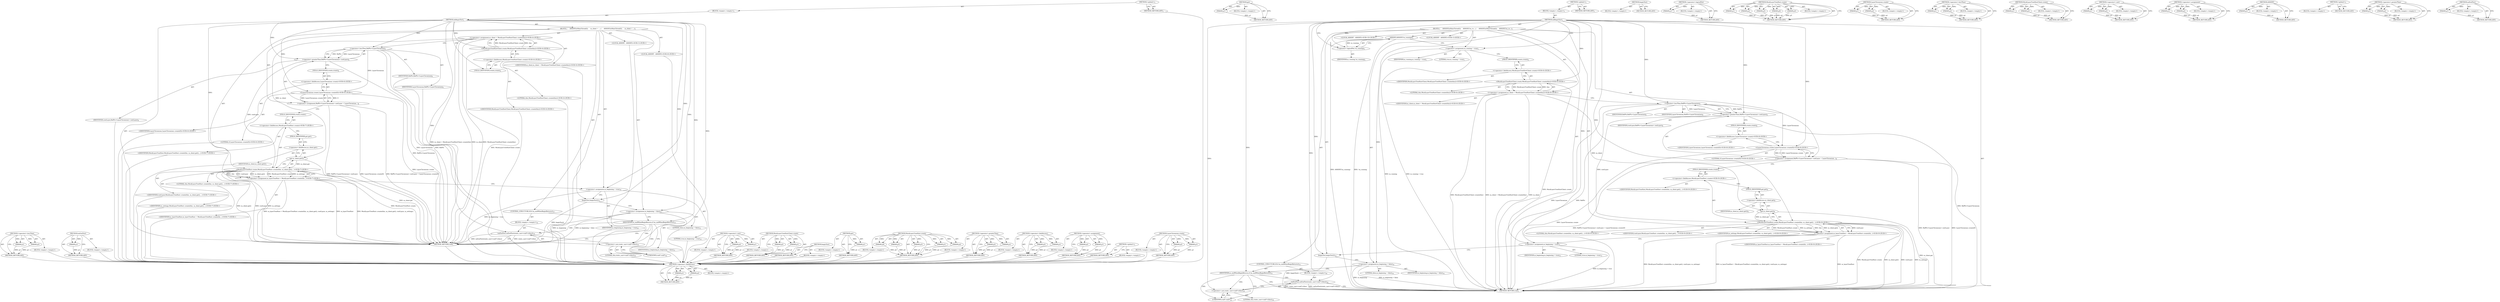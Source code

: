 digraph "LayerChromium.create" {
vulnerable_102 [label=<(METHOD,&lt;operator&gt;.fieldAccess)>];
vulnerable_103 [label=<(PARAM,p1)>];
vulnerable_104 [label=<(PARAM,p2)>];
vulnerable_105 [label=<(BLOCK,&lt;empty&gt;,&lt;empty&gt;)>];
vulnerable_106 [label=<(METHOD_RETURN,ANY)>];
vulnerable_130 [label=<(METHOD,get)>];
vulnerable_131 [label=<(PARAM,p1)>];
vulnerable_132 [label=<(BLOCK,&lt;empty&gt;,&lt;empty&gt;)>];
vulnerable_133 [label=<(METHOD_RETURN,ANY)>];
vulnerable_6 [label=<(METHOD,&lt;global&gt;)<SUB>1</SUB>>];
vulnerable_7 [label=<(BLOCK,&lt;empty&gt;,&lt;empty&gt;)<SUB>1</SUB>>];
vulnerable_8 [label=<(METHOD,doBeginTest)<SUB>1</SUB>>];
vulnerable_9 [label=<(BLOCK,{
     ASSERT(isMainThread());
    ASSERT(!m_ru...,{
     ASSERT(isMainThread());
    ASSERT(!m_ru...)<SUB>2</SUB>>];
vulnerable_10 [label="<(LOCAL,ASSERT : ASSERT)<SUB>3</SUB>>"];
vulnerable_11 [label=<(ASSERT,ASSERT(!m_running))<SUB>4</SUB>>];
vulnerable_12 [label=<(&lt;operator&gt;.logicalNot,!m_running)<SUB>4</SUB>>];
vulnerable_13 [label=<(IDENTIFIER,m_running,!m_running)<SUB>4</SUB>>];
vulnerable_14 [label=<(&lt;operator&gt;.assignment,m_running = true)<SUB>5</SUB>>];
vulnerable_15 [label=<(IDENTIFIER,m_running,m_running = true)<SUB>5</SUB>>];
vulnerable_16 [label=<(LITERAL,true,m_running = true)<SUB>5</SUB>>];
vulnerable_17 [label="<(&lt;operator&gt;.assignment,m_client = MockLayerTreeHostClient::create(this))<SUB>6</SUB>>"];
vulnerable_18 [label="<(IDENTIFIER,m_client,m_client = MockLayerTreeHostClient::create(this))<SUB>6</SUB>>"];
vulnerable_19 [label="<(MockLayerTreeHostClient.create,MockLayerTreeHostClient::create(this))<SUB>6</SUB>>"];
vulnerable_20 [label="<(&lt;operator&gt;.fieldAccess,MockLayerTreeHostClient::create)<SUB>6</SUB>>"];
vulnerable_21 [label="<(IDENTIFIER,MockLayerTreeHostClient,MockLayerTreeHostClient::create(this))<SUB>6</SUB>>"];
vulnerable_22 [label=<(FIELD_IDENTIFIER,create,create)<SUB>6</SUB>>];
vulnerable_23 [label="<(LITERAL,this,MockLayerTreeHostClient::create(this))<SUB>6</SUB>>"];
vulnerable_24 [label=<(&lt;operator&gt;.assignment,RefPtr&lt;LayerChromium&gt; rootLayer = LayerChromium...)<SUB>8</SUB>>];
vulnerable_25 [label=<(&lt;operator&gt;.greaterThan,RefPtr&lt;LayerChromium&gt; rootLayer)<SUB>8</SUB>>];
vulnerable_26 [label=<(&lt;operator&gt;.lessThan,RefPtr&lt;LayerChromium)<SUB>8</SUB>>];
vulnerable_27 [label=<(IDENTIFIER,RefPtr,RefPtr&lt;LayerChromium)<SUB>8</SUB>>];
vulnerable_28 [label=<(IDENTIFIER,LayerChromium,RefPtr&lt;LayerChromium)<SUB>8</SUB>>];
vulnerable_29 [label=<(IDENTIFIER,rootLayer,RefPtr&lt;LayerChromium&gt; rootLayer)<SUB>8</SUB>>];
vulnerable_30 [label="<(LayerChromium.create,LayerChromium::create(0))<SUB>8</SUB>>"];
vulnerable_31 [label="<(&lt;operator&gt;.fieldAccess,LayerChromium::create)<SUB>8</SUB>>"];
vulnerable_32 [label="<(IDENTIFIER,LayerChromium,LayerChromium::create(0))<SUB>8</SUB>>"];
vulnerable_33 [label=<(FIELD_IDENTIFIER,create,create)<SUB>8</SUB>>];
vulnerable_34 [label="<(LITERAL,0,LayerChromium::create(0))<SUB>8</SUB>>"];
vulnerable_35 [label="<(&lt;operator&gt;.assignment,m_layerTreeHost = MockLayerTreeHost::create(thi...)<SUB>9</SUB>>"];
vulnerable_36 [label="<(IDENTIFIER,m_layerTreeHost,m_layerTreeHost = MockLayerTreeHost::create(thi...)<SUB>9</SUB>>"];
vulnerable_37 [label="<(MockLayerTreeHost.create,MockLayerTreeHost::create(this, m_client.get(),...)<SUB>9</SUB>>"];
vulnerable_38 [label="<(&lt;operator&gt;.fieldAccess,MockLayerTreeHost::create)<SUB>9</SUB>>"];
vulnerable_39 [label="<(IDENTIFIER,MockLayerTreeHost,MockLayerTreeHost::create(this, m_client.get(),...)<SUB>9</SUB>>"];
vulnerable_40 [label=<(FIELD_IDENTIFIER,create,create)<SUB>9</SUB>>];
vulnerable_41 [label="<(LITERAL,this,MockLayerTreeHost::create(this, m_client.get(),...)<SUB>9</SUB>>"];
vulnerable_42 [label=<(get,m_client.get())<SUB>9</SUB>>];
vulnerable_43 [label=<(&lt;operator&gt;.fieldAccess,m_client.get)<SUB>9</SUB>>];
vulnerable_44 [label=<(IDENTIFIER,m_client,m_client.get())<SUB>9</SUB>>];
vulnerable_45 [label=<(FIELD_IDENTIFIER,get,get)<SUB>9</SUB>>];
vulnerable_46 [label="<(IDENTIFIER,rootLayer,MockLayerTreeHost::create(this, m_client.get(),...)<SUB>9</SUB>>"];
vulnerable_47 [label="<(IDENTIFIER,m_settings,MockLayerTreeHost::create(this, m_client.get(),...)<SUB>9</SUB>>"];
vulnerable_48 [label="<(LOCAL,ASSERT : ASSERT)<SUB>10</SUB>>"];
vulnerable_49 [label=<(&lt;operator&gt;.assignment,m_beginning = true)<SUB>12</SUB>>];
vulnerable_50 [label=<(IDENTIFIER,m_beginning,m_beginning = true)<SUB>12</SUB>>];
vulnerable_51 [label=<(LITERAL,true,m_beginning = true)<SUB>12</SUB>>];
vulnerable_52 [label=<(beginTest,beginTest())<SUB>13</SUB>>];
vulnerable_53 [label=<(&lt;operator&gt;.assignment,m_beginning = false)<SUB>14</SUB>>];
vulnerable_54 [label=<(IDENTIFIER,m_beginning,m_beginning = false)<SUB>14</SUB>>];
vulnerable_55 [label=<(LITERAL,false,m_beginning = false)<SUB>14</SUB>>];
vulnerable_56 [label=<(CONTROL_STRUCTURE,IF,if (m_endWhenBeginReturns))<SUB>15</SUB>>];
vulnerable_57 [label=<(IDENTIFIER,m_endWhenBeginReturns,if (m_endWhenBeginReturns))<SUB>15</SUB>>];
vulnerable_58 [label=<(BLOCK,&lt;empty&gt;,&lt;empty&gt;)<SUB>16</SUB>>];
vulnerable_59 [label=<(onEndTest,onEndTest(static_cast&lt;void*&gt;(this)))<SUB>16</SUB>>];
vulnerable_60 [label=<(&lt;operator&gt;.cast,static_cast&lt;void*&gt;(this))<SUB>16</SUB>>];
vulnerable_61 [label=<(UNKNOWN,void*,void*)<SUB>16</SUB>>];
vulnerable_62 [label=<(LITERAL,this,static_cast&lt;void*&gt;(this))<SUB>16</SUB>>];
vulnerable_63 [label=<(METHOD_RETURN,void)<SUB>1</SUB>>];
vulnerable_65 [label=<(METHOD_RETURN,ANY)<SUB>1</SUB>>];
vulnerable_134 [label=<(METHOD,beginTest)>];
vulnerable_135 [label=<(BLOCK,&lt;empty&gt;,&lt;empty&gt;)>];
vulnerable_136 [label=<(METHOD_RETURN,ANY)>];
vulnerable_88 [label=<(METHOD,&lt;operator&gt;.logicalNot)>];
vulnerable_89 [label=<(PARAM,p1)>];
vulnerable_90 [label=<(BLOCK,&lt;empty&gt;,&lt;empty&gt;)>];
vulnerable_91 [label=<(METHOD_RETURN,ANY)>];
vulnerable_122 [label=<(METHOD,MockLayerTreeHost.create)>];
vulnerable_123 [label=<(PARAM,p1)>];
vulnerable_124 [label=<(PARAM,p2)>];
vulnerable_125 [label=<(PARAM,p3)>];
vulnerable_126 [label=<(PARAM,p4)>];
vulnerable_127 [label=<(PARAM,p5)>];
vulnerable_128 [label=<(BLOCK,&lt;empty&gt;,&lt;empty&gt;)>];
vulnerable_129 [label=<(METHOD_RETURN,ANY)>];
vulnerable_117 [label=<(METHOD,LayerChromium.create)>];
vulnerable_118 [label=<(PARAM,p1)>];
vulnerable_119 [label=<(PARAM,p2)>];
vulnerable_120 [label=<(BLOCK,&lt;empty&gt;,&lt;empty&gt;)>];
vulnerable_121 [label=<(METHOD_RETURN,ANY)>];
vulnerable_112 [label=<(METHOD,&lt;operator&gt;.lessThan)>];
vulnerable_113 [label=<(PARAM,p1)>];
vulnerable_114 [label=<(PARAM,p2)>];
vulnerable_115 [label=<(BLOCK,&lt;empty&gt;,&lt;empty&gt;)>];
vulnerable_116 [label=<(METHOD_RETURN,ANY)>];
vulnerable_97 [label=<(METHOD,MockLayerTreeHostClient.create)>];
vulnerable_98 [label=<(PARAM,p1)>];
vulnerable_99 [label=<(PARAM,p2)>];
vulnerable_100 [label=<(BLOCK,&lt;empty&gt;,&lt;empty&gt;)>];
vulnerable_101 [label=<(METHOD_RETURN,ANY)>];
vulnerable_141 [label=<(METHOD,&lt;operator&gt;.cast)>];
vulnerable_142 [label=<(PARAM,p1)>];
vulnerable_143 [label=<(PARAM,p2)>];
vulnerable_144 [label=<(BLOCK,&lt;empty&gt;,&lt;empty&gt;)>];
vulnerable_145 [label=<(METHOD_RETURN,ANY)>];
vulnerable_92 [label=<(METHOD,&lt;operator&gt;.assignment)>];
vulnerable_93 [label=<(PARAM,p1)>];
vulnerable_94 [label=<(PARAM,p2)>];
vulnerable_95 [label=<(BLOCK,&lt;empty&gt;,&lt;empty&gt;)>];
vulnerable_96 [label=<(METHOD_RETURN,ANY)>];
vulnerable_84 [label=<(METHOD,ASSERT)>];
vulnerable_85 [label=<(PARAM,p1)>];
vulnerable_86 [label=<(BLOCK,&lt;empty&gt;,&lt;empty&gt;)>];
vulnerable_87 [label=<(METHOD_RETURN,ANY)>];
vulnerable_78 [label=<(METHOD,&lt;global&gt;)<SUB>1</SUB>>];
vulnerable_79 [label=<(BLOCK,&lt;empty&gt;,&lt;empty&gt;)>];
vulnerable_80 [label=<(METHOD_RETURN,ANY)>];
vulnerable_107 [label=<(METHOD,&lt;operator&gt;.greaterThan)>];
vulnerable_108 [label=<(PARAM,p1)>];
vulnerable_109 [label=<(PARAM,p2)>];
vulnerable_110 [label=<(BLOCK,&lt;empty&gt;,&lt;empty&gt;)>];
vulnerable_111 [label=<(METHOD_RETURN,ANY)>];
vulnerable_137 [label=<(METHOD,onEndTest)>];
vulnerable_138 [label=<(PARAM,p1)>];
vulnerable_139 [label=<(BLOCK,&lt;empty&gt;,&lt;empty&gt;)>];
vulnerable_140 [label=<(METHOD_RETURN,ANY)>];
fixed_98 [label=<(METHOD,&lt;operator&gt;.lessThan)>];
fixed_99 [label=<(PARAM,p1)>];
fixed_100 [label=<(PARAM,p2)>];
fixed_101 [label=<(BLOCK,&lt;empty&gt;,&lt;empty&gt;)>];
fixed_102 [label=<(METHOD_RETURN,ANY)>];
fixed_123 [label=<(METHOD,onEndTest)>];
fixed_124 [label=<(PARAM,p1)>];
fixed_125 [label=<(BLOCK,&lt;empty&gt;,&lt;empty&gt;)>];
fixed_126 [label=<(METHOD_RETURN,ANY)>];
fixed_6 [label=<(METHOD,&lt;global&gt;)<SUB>1</SUB>>];
fixed_7 [label=<(BLOCK,&lt;empty&gt;,&lt;empty&gt;)<SUB>1</SUB>>];
fixed_8 [label=<(METHOD,doBeginTest)<SUB>1</SUB>>];
fixed_9 [label=<(BLOCK,{
     ASSERT(isMainThread());
     m_client = ...,{
     ASSERT(isMainThread());
     m_client = ...)<SUB>2</SUB>>];
fixed_10 [label="<(LOCAL,ASSERT : ASSERT)<SUB>3</SUB>>"];
fixed_11 [label="<(&lt;operator&gt;.assignment,m_client = MockLayerTreeHostClient::create(this))<SUB>4</SUB>>"];
fixed_12 [label="<(IDENTIFIER,m_client,m_client = MockLayerTreeHostClient::create(this))<SUB>4</SUB>>"];
fixed_13 [label="<(MockLayerTreeHostClient.create,MockLayerTreeHostClient::create(this))<SUB>4</SUB>>"];
fixed_14 [label="<(&lt;operator&gt;.fieldAccess,MockLayerTreeHostClient::create)<SUB>4</SUB>>"];
fixed_15 [label="<(IDENTIFIER,MockLayerTreeHostClient,MockLayerTreeHostClient::create(this))<SUB>4</SUB>>"];
fixed_16 [label=<(FIELD_IDENTIFIER,create,create)<SUB>4</SUB>>];
fixed_17 [label="<(LITERAL,this,MockLayerTreeHostClient::create(this))<SUB>4</SUB>>"];
fixed_18 [label=<(&lt;operator&gt;.assignment,RefPtr&lt;LayerChromium&gt; rootLayer = LayerChromium...)<SUB>6</SUB>>];
fixed_19 [label=<(&lt;operator&gt;.greaterThan,RefPtr&lt;LayerChromium&gt; rootLayer)<SUB>6</SUB>>];
fixed_20 [label=<(&lt;operator&gt;.lessThan,RefPtr&lt;LayerChromium)<SUB>6</SUB>>];
fixed_21 [label=<(IDENTIFIER,RefPtr,RefPtr&lt;LayerChromium)<SUB>6</SUB>>];
fixed_22 [label=<(IDENTIFIER,LayerChromium,RefPtr&lt;LayerChromium)<SUB>6</SUB>>];
fixed_23 [label=<(IDENTIFIER,rootLayer,RefPtr&lt;LayerChromium&gt; rootLayer)<SUB>6</SUB>>];
fixed_24 [label="<(LayerChromium.create,LayerChromium::create(0))<SUB>6</SUB>>"];
fixed_25 [label="<(&lt;operator&gt;.fieldAccess,LayerChromium::create)<SUB>6</SUB>>"];
fixed_26 [label="<(IDENTIFIER,LayerChromium,LayerChromium::create(0))<SUB>6</SUB>>"];
fixed_27 [label=<(FIELD_IDENTIFIER,create,create)<SUB>6</SUB>>];
fixed_28 [label="<(LITERAL,0,LayerChromium::create(0))<SUB>6</SUB>>"];
fixed_29 [label="<(&lt;operator&gt;.assignment,m_layerTreeHost = MockLayerTreeHost::create(thi...)<SUB>7</SUB>>"];
fixed_30 [label="<(IDENTIFIER,m_layerTreeHost,m_layerTreeHost = MockLayerTreeHost::create(thi...)<SUB>7</SUB>>"];
fixed_31 [label="<(MockLayerTreeHost.create,MockLayerTreeHost::create(this, m_client.get(),...)<SUB>7</SUB>>"];
fixed_32 [label="<(&lt;operator&gt;.fieldAccess,MockLayerTreeHost::create)<SUB>7</SUB>>"];
fixed_33 [label="<(IDENTIFIER,MockLayerTreeHost,MockLayerTreeHost::create(this, m_client.get(),...)<SUB>7</SUB>>"];
fixed_34 [label=<(FIELD_IDENTIFIER,create,create)<SUB>7</SUB>>];
fixed_35 [label="<(LITERAL,this,MockLayerTreeHost::create(this, m_client.get(),...)<SUB>7</SUB>>"];
fixed_36 [label=<(get,m_client.get())<SUB>7</SUB>>];
fixed_37 [label=<(&lt;operator&gt;.fieldAccess,m_client.get)<SUB>7</SUB>>];
fixed_38 [label=<(IDENTIFIER,m_client,m_client.get())<SUB>7</SUB>>];
fixed_39 [label=<(FIELD_IDENTIFIER,get,get)<SUB>7</SUB>>];
fixed_40 [label="<(IDENTIFIER,rootLayer,MockLayerTreeHost::create(this, m_client.get(),...)<SUB>7</SUB>>"];
fixed_41 [label="<(IDENTIFIER,m_settings,MockLayerTreeHost::create(this, m_client.get(),...)<SUB>7</SUB>>"];
fixed_42 [label="<(LOCAL,ASSERT : ASSERT)<SUB>8</SUB>>"];
fixed_43 [label=<(&lt;operator&gt;.assignment,m_beginning = true)<SUB>10</SUB>>];
fixed_44 [label=<(IDENTIFIER,m_beginning,m_beginning = true)<SUB>10</SUB>>];
fixed_45 [label=<(LITERAL,true,m_beginning = true)<SUB>10</SUB>>];
fixed_46 [label=<(beginTest,beginTest())<SUB>11</SUB>>];
fixed_47 [label=<(&lt;operator&gt;.assignment,m_beginning = false)<SUB>12</SUB>>];
fixed_48 [label=<(IDENTIFIER,m_beginning,m_beginning = false)<SUB>12</SUB>>];
fixed_49 [label=<(LITERAL,false,m_beginning = false)<SUB>12</SUB>>];
fixed_50 [label=<(CONTROL_STRUCTURE,IF,if (m_endWhenBeginReturns))<SUB>13</SUB>>];
fixed_51 [label=<(IDENTIFIER,m_endWhenBeginReturns,if (m_endWhenBeginReturns))<SUB>13</SUB>>];
fixed_52 [label=<(BLOCK,&lt;empty&gt;,&lt;empty&gt;)<SUB>14</SUB>>];
fixed_53 [label=<(onEndTest,onEndTest(static_cast&lt;void*&gt;(this)))<SUB>14</SUB>>];
fixed_54 [label=<(&lt;operator&gt;.cast,static_cast&lt;void*&gt;(this))<SUB>14</SUB>>];
fixed_55 [label=<(UNKNOWN,void*,void*)<SUB>14</SUB>>];
fixed_56 [label=<(LITERAL,this,static_cast&lt;void*&gt;(this))<SUB>14</SUB>>];
fixed_57 [label=<(METHOD_RETURN,void)<SUB>1</SUB>>];
fixed_59 [label=<(METHOD_RETURN,ANY)<SUB>1</SUB>>];
fixed_127 [label=<(METHOD,&lt;operator&gt;.cast)>];
fixed_128 [label=<(PARAM,p1)>];
fixed_129 [label=<(PARAM,p2)>];
fixed_130 [label=<(BLOCK,&lt;empty&gt;,&lt;empty&gt;)>];
fixed_131 [label=<(METHOD_RETURN,ANY)>];
fixed_83 [label=<(METHOD,MockLayerTreeHostClient.create)>];
fixed_84 [label=<(PARAM,p1)>];
fixed_85 [label=<(PARAM,p2)>];
fixed_86 [label=<(BLOCK,&lt;empty&gt;,&lt;empty&gt;)>];
fixed_87 [label=<(METHOD_RETURN,ANY)>];
fixed_120 [label=<(METHOD,beginTest)>];
fixed_121 [label=<(BLOCK,&lt;empty&gt;,&lt;empty&gt;)>];
fixed_122 [label=<(METHOD_RETURN,ANY)>];
fixed_116 [label=<(METHOD,get)>];
fixed_117 [label=<(PARAM,p1)>];
fixed_118 [label=<(BLOCK,&lt;empty&gt;,&lt;empty&gt;)>];
fixed_119 [label=<(METHOD_RETURN,ANY)>];
fixed_108 [label=<(METHOD,MockLayerTreeHost.create)>];
fixed_109 [label=<(PARAM,p1)>];
fixed_110 [label=<(PARAM,p2)>];
fixed_111 [label=<(PARAM,p3)>];
fixed_112 [label=<(PARAM,p4)>];
fixed_113 [label=<(PARAM,p5)>];
fixed_114 [label=<(BLOCK,&lt;empty&gt;,&lt;empty&gt;)>];
fixed_115 [label=<(METHOD_RETURN,ANY)>];
fixed_93 [label=<(METHOD,&lt;operator&gt;.greaterThan)>];
fixed_94 [label=<(PARAM,p1)>];
fixed_95 [label=<(PARAM,p2)>];
fixed_96 [label=<(BLOCK,&lt;empty&gt;,&lt;empty&gt;)>];
fixed_97 [label=<(METHOD_RETURN,ANY)>];
fixed_88 [label=<(METHOD,&lt;operator&gt;.fieldAccess)>];
fixed_89 [label=<(PARAM,p1)>];
fixed_90 [label=<(PARAM,p2)>];
fixed_91 [label=<(BLOCK,&lt;empty&gt;,&lt;empty&gt;)>];
fixed_92 [label=<(METHOD_RETURN,ANY)>];
fixed_78 [label=<(METHOD,&lt;operator&gt;.assignment)>];
fixed_79 [label=<(PARAM,p1)>];
fixed_80 [label=<(PARAM,p2)>];
fixed_81 [label=<(BLOCK,&lt;empty&gt;,&lt;empty&gt;)>];
fixed_82 [label=<(METHOD_RETURN,ANY)>];
fixed_72 [label=<(METHOD,&lt;global&gt;)<SUB>1</SUB>>];
fixed_73 [label=<(BLOCK,&lt;empty&gt;,&lt;empty&gt;)>];
fixed_74 [label=<(METHOD_RETURN,ANY)>];
fixed_103 [label=<(METHOD,LayerChromium.create)>];
fixed_104 [label=<(PARAM,p1)>];
fixed_105 [label=<(PARAM,p2)>];
fixed_106 [label=<(BLOCK,&lt;empty&gt;,&lt;empty&gt;)>];
fixed_107 [label=<(METHOD_RETURN,ANY)>];
vulnerable_102 -> vulnerable_103  [key=0, label="AST: "];
vulnerable_102 -> vulnerable_103  [key=1, label="DDG: "];
vulnerable_102 -> vulnerable_105  [key=0, label="AST: "];
vulnerable_102 -> vulnerable_104  [key=0, label="AST: "];
vulnerable_102 -> vulnerable_104  [key=1, label="DDG: "];
vulnerable_102 -> vulnerable_106  [key=0, label="AST: "];
vulnerable_102 -> vulnerable_106  [key=1, label="CFG: "];
vulnerable_103 -> vulnerable_106  [key=0, label="DDG: p1"];
vulnerable_104 -> vulnerable_106  [key=0, label="DDG: p2"];
vulnerable_130 -> vulnerable_131  [key=0, label="AST: "];
vulnerable_130 -> vulnerable_131  [key=1, label="DDG: "];
vulnerable_130 -> vulnerable_132  [key=0, label="AST: "];
vulnerable_130 -> vulnerable_133  [key=0, label="AST: "];
vulnerable_130 -> vulnerable_133  [key=1, label="CFG: "];
vulnerable_131 -> vulnerable_133  [key=0, label="DDG: p1"];
vulnerable_6 -> vulnerable_7  [key=0, label="AST: "];
vulnerable_6 -> vulnerable_65  [key=0, label="AST: "];
vulnerable_6 -> vulnerable_65  [key=1, label="CFG: "];
vulnerable_7 -> vulnerable_8  [key=0, label="AST: "];
vulnerable_8 -> vulnerable_9  [key=0, label="AST: "];
vulnerable_8 -> vulnerable_63  [key=0, label="AST: "];
vulnerable_8 -> vulnerable_12  [key=0, label="CFG: "];
vulnerable_8 -> vulnerable_12  [key=1, label="DDG: "];
vulnerable_8 -> vulnerable_14  [key=0, label="DDG: "];
vulnerable_8 -> vulnerable_49  [key=0, label="DDG: "];
vulnerable_8 -> vulnerable_52  [key=0, label="DDG: "];
vulnerable_8 -> vulnerable_53  [key=0, label="DDG: "];
vulnerable_8 -> vulnerable_57  [key=0, label="DDG: "];
vulnerable_8 -> vulnerable_19  [key=0, label="DDG: "];
vulnerable_8 -> vulnerable_25  [key=0, label="DDG: "];
vulnerable_8 -> vulnerable_30  [key=0, label="DDG: "];
vulnerable_8 -> vulnerable_37  [key=0, label="DDG: "];
vulnerable_8 -> vulnerable_26  [key=0, label="DDG: "];
vulnerable_8 -> vulnerable_59  [key=0, label="DDG: "];
vulnerable_8 -> vulnerable_60  [key=0, label="DDG: "];
vulnerable_9 -> vulnerable_10  [key=0, label="AST: "];
vulnerable_9 -> vulnerable_11  [key=0, label="AST: "];
vulnerable_9 -> vulnerable_14  [key=0, label="AST: "];
vulnerable_9 -> vulnerable_17  [key=0, label="AST: "];
vulnerable_9 -> vulnerable_24  [key=0, label="AST: "];
vulnerable_9 -> vulnerable_35  [key=0, label="AST: "];
vulnerable_9 -> vulnerable_48  [key=0, label="AST: "];
vulnerable_9 -> vulnerable_49  [key=0, label="AST: "];
vulnerable_9 -> vulnerable_52  [key=0, label="AST: "];
vulnerable_9 -> vulnerable_53  [key=0, label="AST: "];
vulnerable_9 -> vulnerable_56  [key=0, label="AST: "];
vulnerable_11 -> vulnerable_12  [key=0, label="AST: "];
vulnerable_11 -> vulnerable_14  [key=0, label="CFG: "];
vulnerable_11 -> vulnerable_63  [key=0, label="DDG: !m_running"];
vulnerable_11 -> vulnerable_63  [key=1, label="DDG: ASSERT(!m_running)"];
vulnerable_12 -> vulnerable_13  [key=0, label="AST: "];
vulnerable_12 -> vulnerable_11  [key=0, label="CFG: "];
vulnerable_12 -> vulnerable_11  [key=1, label="DDG: m_running"];
vulnerable_14 -> vulnerable_15  [key=0, label="AST: "];
vulnerable_14 -> vulnerable_16  [key=0, label="AST: "];
vulnerable_14 -> vulnerable_22  [key=0, label="CFG: "];
vulnerable_14 -> vulnerable_63  [key=0, label="DDG: m_running"];
vulnerable_14 -> vulnerable_63  [key=1, label="DDG: m_running = true"];
vulnerable_17 -> vulnerable_18  [key=0, label="AST: "];
vulnerable_17 -> vulnerable_19  [key=0, label="AST: "];
vulnerable_17 -> vulnerable_26  [key=0, label="CFG: "];
vulnerable_17 -> vulnerable_63  [key=0, label="DDG: m_client"];
vulnerable_17 -> vulnerable_63  [key=1, label="DDG: MockLayerTreeHostClient::create(this)"];
vulnerable_17 -> vulnerable_63  [key=2, label="DDG: m_client = MockLayerTreeHostClient::create(this)"];
vulnerable_17 -> vulnerable_42  [key=0, label="DDG: m_client"];
vulnerable_19 -> vulnerable_20  [key=0, label="AST: "];
vulnerable_19 -> vulnerable_23  [key=0, label="AST: "];
vulnerable_19 -> vulnerable_17  [key=0, label="CFG: "];
vulnerable_19 -> vulnerable_17  [key=1, label="DDG: MockLayerTreeHostClient::create"];
vulnerable_19 -> vulnerable_17  [key=2, label="DDG: this"];
vulnerable_19 -> vulnerable_63  [key=0, label="DDG: MockLayerTreeHostClient::create"];
vulnerable_20 -> vulnerable_21  [key=0, label="AST: "];
vulnerable_20 -> vulnerable_22  [key=0, label="AST: "];
vulnerable_20 -> vulnerable_19  [key=0, label="CFG: "];
vulnerable_22 -> vulnerable_20  [key=0, label="CFG: "];
vulnerable_24 -> vulnerable_25  [key=0, label="AST: "];
vulnerable_24 -> vulnerable_30  [key=0, label="AST: "];
vulnerable_24 -> vulnerable_40  [key=0, label="CFG: "];
vulnerable_24 -> vulnerable_63  [key=0, label="DDG: RefPtr&lt;LayerChromium&gt; rootLayer"];
vulnerable_24 -> vulnerable_63  [key=1, label="DDG: LayerChromium::create(0)"];
vulnerable_24 -> vulnerable_63  [key=2, label="DDG: RefPtr&lt;LayerChromium&gt; rootLayer = LayerChromium::create(0)"];
vulnerable_25 -> vulnerable_26  [key=0, label="AST: "];
vulnerable_25 -> vulnerable_29  [key=0, label="AST: "];
vulnerable_25 -> vulnerable_33  [key=0, label="CFG: "];
vulnerable_25 -> vulnerable_63  [key=0, label="DDG: RefPtr&lt;LayerChromium"];
vulnerable_25 -> vulnerable_37  [key=0, label="DDG: rootLayer"];
vulnerable_26 -> vulnerable_27  [key=0, label="AST: "];
vulnerable_26 -> vulnerable_28  [key=0, label="AST: "];
vulnerable_26 -> vulnerable_25  [key=0, label="CFG: "];
vulnerable_26 -> vulnerable_25  [key=1, label="DDG: RefPtr"];
vulnerable_26 -> vulnerable_25  [key=2, label="DDG: LayerChromium"];
vulnerable_26 -> vulnerable_63  [key=0, label="DDG: LayerChromium"];
vulnerable_26 -> vulnerable_63  [key=1, label="DDG: RefPtr"];
vulnerable_26 -> vulnerable_30  [key=0, label="DDG: LayerChromium"];
vulnerable_30 -> vulnerable_31  [key=0, label="AST: "];
vulnerable_30 -> vulnerable_34  [key=0, label="AST: "];
vulnerable_30 -> vulnerable_24  [key=0, label="CFG: "];
vulnerable_30 -> vulnerable_24  [key=1, label="DDG: LayerChromium::create"];
vulnerable_30 -> vulnerable_24  [key=2, label="DDG: 0"];
vulnerable_30 -> vulnerable_63  [key=0, label="DDG: LayerChromium::create"];
vulnerable_31 -> vulnerable_32  [key=0, label="AST: "];
vulnerable_31 -> vulnerable_33  [key=0, label="AST: "];
vulnerable_31 -> vulnerable_30  [key=0, label="CFG: "];
vulnerable_33 -> vulnerable_31  [key=0, label="CFG: "];
vulnerable_35 -> vulnerable_36  [key=0, label="AST: "];
vulnerable_35 -> vulnerable_37  [key=0, label="AST: "];
vulnerable_35 -> vulnerable_49  [key=0, label="CFG: "];
vulnerable_35 -> vulnerable_63  [key=0, label="DDG: MockLayerTreeHost::create(this, m_client.get(), rootLayer, m_settings)"];
vulnerable_35 -> vulnerable_63  [key=1, label="DDG: m_layerTreeHost = MockLayerTreeHost::create(this, m_client.get(), rootLayer, m_settings)"];
vulnerable_35 -> vulnerable_63  [key=2, label="DDG: m_layerTreeHost"];
vulnerable_37 -> vulnerable_38  [key=0, label="AST: "];
vulnerable_37 -> vulnerable_41  [key=0, label="AST: "];
vulnerable_37 -> vulnerable_42  [key=0, label="AST: "];
vulnerable_37 -> vulnerable_46  [key=0, label="AST: "];
vulnerable_37 -> vulnerable_47  [key=0, label="AST: "];
vulnerable_37 -> vulnerable_35  [key=0, label="CFG: "];
vulnerable_37 -> vulnerable_35  [key=1, label="DDG: rootLayer"];
vulnerable_37 -> vulnerable_35  [key=2, label="DDG: MockLayerTreeHost::create"];
vulnerable_37 -> vulnerable_35  [key=3, label="DDG: m_settings"];
vulnerable_37 -> vulnerable_35  [key=4, label="DDG: this"];
vulnerable_37 -> vulnerable_35  [key=5, label="DDG: m_client.get()"];
vulnerable_37 -> vulnerable_63  [key=0, label="DDG: MockLayerTreeHost::create"];
vulnerable_37 -> vulnerable_63  [key=1, label="DDG: m_client.get()"];
vulnerable_37 -> vulnerable_63  [key=2, label="DDG: rootLayer"];
vulnerable_37 -> vulnerable_63  [key=3, label="DDG: m_settings"];
vulnerable_38 -> vulnerable_39  [key=0, label="AST: "];
vulnerable_38 -> vulnerable_40  [key=0, label="AST: "];
vulnerable_38 -> vulnerable_45  [key=0, label="CFG: "];
vulnerable_40 -> vulnerable_38  [key=0, label="CFG: "];
vulnerable_42 -> vulnerable_43  [key=0, label="AST: "];
vulnerable_42 -> vulnerable_37  [key=0, label="CFG: "];
vulnerable_42 -> vulnerable_37  [key=1, label="DDG: m_client.get"];
vulnerable_42 -> vulnerable_63  [key=0, label="DDG: m_client.get"];
vulnerable_43 -> vulnerable_44  [key=0, label="AST: "];
vulnerable_43 -> vulnerable_45  [key=0, label="AST: "];
vulnerable_43 -> vulnerable_42  [key=0, label="CFG: "];
vulnerable_45 -> vulnerable_43  [key=0, label="CFG: "];
vulnerable_49 -> vulnerable_50  [key=0, label="AST: "];
vulnerable_49 -> vulnerable_51  [key=0, label="AST: "];
vulnerable_49 -> vulnerable_52  [key=0, label="CFG: "];
vulnerable_49 -> vulnerable_63  [key=0, label="DDG: m_beginning = true"];
vulnerable_52 -> vulnerable_53  [key=0, label="CFG: "];
vulnerable_52 -> vulnerable_63  [key=0, label="DDG: beginTest()"];
vulnerable_53 -> vulnerable_54  [key=0, label="AST: "];
vulnerable_53 -> vulnerable_55  [key=0, label="AST: "];
vulnerable_53 -> vulnerable_57  [key=0, label="CFG: "];
vulnerable_53 -> vulnerable_63  [key=0, label="DDG: m_beginning"];
vulnerable_53 -> vulnerable_63  [key=1, label="DDG: m_beginning = false"];
vulnerable_56 -> vulnerable_57  [key=0, label="AST: "];
vulnerable_56 -> vulnerable_58  [key=0, label="AST: "];
vulnerable_57 -> vulnerable_61  [key=0, label="CFG: "];
vulnerable_57 -> vulnerable_61  [key=1, label="CDG: "];
vulnerable_57 -> vulnerable_63  [key=0, label="CFG: "];
vulnerable_57 -> vulnerable_60  [key=0, label="CDG: "];
vulnerable_57 -> vulnerable_59  [key=0, label="CDG: "];
vulnerable_58 -> vulnerable_59  [key=0, label="AST: "];
vulnerable_59 -> vulnerable_60  [key=0, label="AST: "];
vulnerable_59 -> vulnerable_63  [key=0, label="CFG: "];
vulnerable_59 -> vulnerable_63  [key=1, label="DDG: static_cast&lt;void*&gt;(this)"];
vulnerable_59 -> vulnerable_63  [key=2, label="DDG: onEndTest(static_cast&lt;void*&gt;(this))"];
vulnerable_60 -> vulnerable_61  [key=0, label="AST: "];
vulnerable_60 -> vulnerable_62  [key=0, label="AST: "];
vulnerable_60 -> vulnerable_59  [key=0, label="CFG: "];
vulnerable_61 -> vulnerable_60  [key=0, label="CFG: "];
vulnerable_134 -> vulnerable_135  [key=0, label="AST: "];
vulnerable_134 -> vulnerable_136  [key=0, label="AST: "];
vulnerable_134 -> vulnerable_136  [key=1, label="CFG: "];
vulnerable_88 -> vulnerable_89  [key=0, label="AST: "];
vulnerable_88 -> vulnerable_89  [key=1, label="DDG: "];
vulnerable_88 -> vulnerable_90  [key=0, label="AST: "];
vulnerable_88 -> vulnerable_91  [key=0, label="AST: "];
vulnerable_88 -> vulnerable_91  [key=1, label="CFG: "];
vulnerable_89 -> vulnerable_91  [key=0, label="DDG: p1"];
vulnerable_122 -> vulnerable_123  [key=0, label="AST: "];
vulnerable_122 -> vulnerable_123  [key=1, label="DDG: "];
vulnerable_122 -> vulnerable_128  [key=0, label="AST: "];
vulnerable_122 -> vulnerable_124  [key=0, label="AST: "];
vulnerable_122 -> vulnerable_124  [key=1, label="DDG: "];
vulnerable_122 -> vulnerable_129  [key=0, label="AST: "];
vulnerable_122 -> vulnerable_129  [key=1, label="CFG: "];
vulnerable_122 -> vulnerable_125  [key=0, label="AST: "];
vulnerable_122 -> vulnerable_125  [key=1, label="DDG: "];
vulnerable_122 -> vulnerable_126  [key=0, label="AST: "];
vulnerable_122 -> vulnerable_126  [key=1, label="DDG: "];
vulnerable_122 -> vulnerable_127  [key=0, label="AST: "];
vulnerable_122 -> vulnerable_127  [key=1, label="DDG: "];
vulnerable_123 -> vulnerable_129  [key=0, label="DDG: p1"];
vulnerable_124 -> vulnerable_129  [key=0, label="DDG: p2"];
vulnerable_125 -> vulnerable_129  [key=0, label="DDG: p3"];
vulnerable_126 -> vulnerable_129  [key=0, label="DDG: p4"];
vulnerable_127 -> vulnerable_129  [key=0, label="DDG: p5"];
vulnerable_117 -> vulnerable_118  [key=0, label="AST: "];
vulnerable_117 -> vulnerable_118  [key=1, label="DDG: "];
vulnerable_117 -> vulnerable_120  [key=0, label="AST: "];
vulnerable_117 -> vulnerable_119  [key=0, label="AST: "];
vulnerable_117 -> vulnerable_119  [key=1, label="DDG: "];
vulnerable_117 -> vulnerable_121  [key=0, label="AST: "];
vulnerable_117 -> vulnerable_121  [key=1, label="CFG: "];
vulnerable_118 -> vulnerable_121  [key=0, label="DDG: p1"];
vulnerable_119 -> vulnerable_121  [key=0, label="DDG: p2"];
vulnerable_112 -> vulnerable_113  [key=0, label="AST: "];
vulnerable_112 -> vulnerable_113  [key=1, label="DDG: "];
vulnerable_112 -> vulnerable_115  [key=0, label="AST: "];
vulnerable_112 -> vulnerable_114  [key=0, label="AST: "];
vulnerable_112 -> vulnerable_114  [key=1, label="DDG: "];
vulnerable_112 -> vulnerable_116  [key=0, label="AST: "];
vulnerable_112 -> vulnerable_116  [key=1, label="CFG: "];
vulnerable_113 -> vulnerable_116  [key=0, label="DDG: p1"];
vulnerable_114 -> vulnerable_116  [key=0, label="DDG: p2"];
vulnerable_97 -> vulnerable_98  [key=0, label="AST: "];
vulnerable_97 -> vulnerable_98  [key=1, label="DDG: "];
vulnerable_97 -> vulnerable_100  [key=0, label="AST: "];
vulnerable_97 -> vulnerable_99  [key=0, label="AST: "];
vulnerable_97 -> vulnerable_99  [key=1, label="DDG: "];
vulnerable_97 -> vulnerable_101  [key=0, label="AST: "];
vulnerable_97 -> vulnerable_101  [key=1, label="CFG: "];
vulnerable_98 -> vulnerable_101  [key=0, label="DDG: p1"];
vulnerable_99 -> vulnerable_101  [key=0, label="DDG: p2"];
vulnerable_141 -> vulnerable_142  [key=0, label="AST: "];
vulnerable_141 -> vulnerable_142  [key=1, label="DDG: "];
vulnerable_141 -> vulnerable_144  [key=0, label="AST: "];
vulnerable_141 -> vulnerable_143  [key=0, label="AST: "];
vulnerable_141 -> vulnerable_143  [key=1, label="DDG: "];
vulnerable_141 -> vulnerable_145  [key=0, label="AST: "];
vulnerable_141 -> vulnerable_145  [key=1, label="CFG: "];
vulnerable_142 -> vulnerable_145  [key=0, label="DDG: p1"];
vulnerable_143 -> vulnerable_145  [key=0, label="DDG: p2"];
vulnerable_92 -> vulnerable_93  [key=0, label="AST: "];
vulnerable_92 -> vulnerable_93  [key=1, label="DDG: "];
vulnerable_92 -> vulnerable_95  [key=0, label="AST: "];
vulnerable_92 -> vulnerable_94  [key=0, label="AST: "];
vulnerable_92 -> vulnerable_94  [key=1, label="DDG: "];
vulnerable_92 -> vulnerable_96  [key=0, label="AST: "];
vulnerable_92 -> vulnerable_96  [key=1, label="CFG: "];
vulnerable_93 -> vulnerable_96  [key=0, label="DDG: p1"];
vulnerable_94 -> vulnerable_96  [key=0, label="DDG: p2"];
vulnerable_84 -> vulnerable_85  [key=0, label="AST: "];
vulnerable_84 -> vulnerable_85  [key=1, label="DDG: "];
vulnerable_84 -> vulnerable_86  [key=0, label="AST: "];
vulnerable_84 -> vulnerable_87  [key=0, label="AST: "];
vulnerable_84 -> vulnerable_87  [key=1, label="CFG: "];
vulnerable_85 -> vulnerable_87  [key=0, label="DDG: p1"];
vulnerable_78 -> vulnerable_79  [key=0, label="AST: "];
vulnerable_78 -> vulnerable_80  [key=0, label="AST: "];
vulnerable_78 -> vulnerable_80  [key=1, label="CFG: "];
vulnerable_107 -> vulnerable_108  [key=0, label="AST: "];
vulnerable_107 -> vulnerable_108  [key=1, label="DDG: "];
vulnerable_107 -> vulnerable_110  [key=0, label="AST: "];
vulnerable_107 -> vulnerable_109  [key=0, label="AST: "];
vulnerable_107 -> vulnerable_109  [key=1, label="DDG: "];
vulnerable_107 -> vulnerable_111  [key=0, label="AST: "];
vulnerable_107 -> vulnerable_111  [key=1, label="CFG: "];
vulnerable_108 -> vulnerable_111  [key=0, label="DDG: p1"];
vulnerable_109 -> vulnerable_111  [key=0, label="DDG: p2"];
vulnerable_137 -> vulnerable_138  [key=0, label="AST: "];
vulnerable_137 -> vulnerable_138  [key=1, label="DDG: "];
vulnerable_137 -> vulnerable_139  [key=0, label="AST: "];
vulnerable_137 -> vulnerable_140  [key=0, label="AST: "];
vulnerable_137 -> vulnerable_140  [key=1, label="CFG: "];
vulnerable_138 -> vulnerable_140  [key=0, label="DDG: p1"];
fixed_98 -> fixed_99  [key=0, label="AST: "];
fixed_98 -> fixed_99  [key=1, label="DDG: "];
fixed_98 -> fixed_101  [key=0, label="AST: "];
fixed_98 -> fixed_100  [key=0, label="AST: "];
fixed_98 -> fixed_100  [key=1, label="DDG: "];
fixed_98 -> fixed_102  [key=0, label="AST: "];
fixed_98 -> fixed_102  [key=1, label="CFG: "];
fixed_99 -> fixed_102  [key=0, label="DDG: p1"];
fixed_100 -> fixed_102  [key=0, label="DDG: p2"];
fixed_101 -> vulnerable_102  [key=0];
fixed_102 -> vulnerable_102  [key=0];
fixed_123 -> fixed_124  [key=0, label="AST: "];
fixed_123 -> fixed_124  [key=1, label="DDG: "];
fixed_123 -> fixed_125  [key=0, label="AST: "];
fixed_123 -> fixed_126  [key=0, label="AST: "];
fixed_123 -> fixed_126  [key=1, label="CFG: "];
fixed_124 -> fixed_126  [key=0, label="DDG: p1"];
fixed_125 -> vulnerable_102  [key=0];
fixed_126 -> vulnerable_102  [key=0];
fixed_6 -> fixed_7  [key=0, label="AST: "];
fixed_6 -> fixed_59  [key=0, label="AST: "];
fixed_6 -> fixed_59  [key=1, label="CFG: "];
fixed_7 -> fixed_8  [key=0, label="AST: "];
fixed_8 -> fixed_9  [key=0, label="AST: "];
fixed_8 -> fixed_57  [key=0, label="AST: "];
fixed_8 -> fixed_16  [key=0, label="CFG: "];
fixed_8 -> fixed_43  [key=0, label="DDG: "];
fixed_8 -> fixed_46  [key=0, label="DDG: "];
fixed_8 -> fixed_47  [key=0, label="DDG: "];
fixed_8 -> fixed_51  [key=0, label="DDG: "];
fixed_8 -> fixed_13  [key=0, label="DDG: "];
fixed_8 -> fixed_19  [key=0, label="DDG: "];
fixed_8 -> fixed_24  [key=0, label="DDG: "];
fixed_8 -> fixed_31  [key=0, label="DDG: "];
fixed_8 -> fixed_20  [key=0, label="DDG: "];
fixed_8 -> fixed_53  [key=0, label="DDG: "];
fixed_8 -> fixed_54  [key=0, label="DDG: "];
fixed_9 -> fixed_10  [key=0, label="AST: "];
fixed_9 -> fixed_11  [key=0, label="AST: "];
fixed_9 -> fixed_18  [key=0, label="AST: "];
fixed_9 -> fixed_29  [key=0, label="AST: "];
fixed_9 -> fixed_42  [key=0, label="AST: "];
fixed_9 -> fixed_43  [key=0, label="AST: "];
fixed_9 -> fixed_46  [key=0, label="AST: "];
fixed_9 -> fixed_47  [key=0, label="AST: "];
fixed_9 -> fixed_50  [key=0, label="AST: "];
fixed_10 -> vulnerable_102  [key=0];
fixed_11 -> fixed_12  [key=0, label="AST: "];
fixed_11 -> fixed_13  [key=0, label="AST: "];
fixed_11 -> fixed_20  [key=0, label="CFG: "];
fixed_11 -> fixed_57  [key=0, label="DDG: m_client"];
fixed_11 -> fixed_57  [key=1, label="DDG: MockLayerTreeHostClient::create(this)"];
fixed_11 -> fixed_57  [key=2, label="DDG: m_client = MockLayerTreeHostClient::create(this)"];
fixed_11 -> fixed_36  [key=0, label="DDG: m_client"];
fixed_12 -> vulnerable_102  [key=0];
fixed_13 -> fixed_14  [key=0, label="AST: "];
fixed_13 -> fixed_17  [key=0, label="AST: "];
fixed_13 -> fixed_11  [key=0, label="CFG: "];
fixed_13 -> fixed_11  [key=1, label="DDG: MockLayerTreeHostClient::create"];
fixed_13 -> fixed_11  [key=2, label="DDG: this"];
fixed_13 -> fixed_57  [key=0, label="DDG: MockLayerTreeHostClient::create"];
fixed_14 -> fixed_15  [key=0, label="AST: "];
fixed_14 -> fixed_16  [key=0, label="AST: "];
fixed_14 -> fixed_13  [key=0, label="CFG: "];
fixed_15 -> vulnerable_102  [key=0];
fixed_16 -> fixed_14  [key=0, label="CFG: "];
fixed_17 -> vulnerable_102  [key=0];
fixed_18 -> fixed_19  [key=0, label="AST: "];
fixed_18 -> fixed_24  [key=0, label="AST: "];
fixed_18 -> fixed_34  [key=0, label="CFG: "];
fixed_18 -> fixed_57  [key=0, label="DDG: RefPtr&lt;LayerChromium&gt; rootLayer"];
fixed_18 -> fixed_57  [key=1, label="DDG: LayerChromium::create(0)"];
fixed_18 -> fixed_57  [key=2, label="DDG: RefPtr&lt;LayerChromium&gt; rootLayer = LayerChromium::create(0)"];
fixed_19 -> fixed_20  [key=0, label="AST: "];
fixed_19 -> fixed_23  [key=0, label="AST: "];
fixed_19 -> fixed_27  [key=0, label="CFG: "];
fixed_19 -> fixed_57  [key=0, label="DDG: RefPtr&lt;LayerChromium"];
fixed_19 -> fixed_31  [key=0, label="DDG: rootLayer"];
fixed_20 -> fixed_21  [key=0, label="AST: "];
fixed_20 -> fixed_22  [key=0, label="AST: "];
fixed_20 -> fixed_19  [key=0, label="CFG: "];
fixed_20 -> fixed_19  [key=1, label="DDG: RefPtr"];
fixed_20 -> fixed_19  [key=2, label="DDG: LayerChromium"];
fixed_20 -> fixed_57  [key=0, label="DDG: LayerChromium"];
fixed_20 -> fixed_57  [key=1, label="DDG: RefPtr"];
fixed_20 -> fixed_24  [key=0, label="DDG: LayerChromium"];
fixed_21 -> vulnerable_102  [key=0];
fixed_22 -> vulnerable_102  [key=0];
fixed_23 -> vulnerable_102  [key=0];
fixed_24 -> fixed_25  [key=0, label="AST: "];
fixed_24 -> fixed_28  [key=0, label="AST: "];
fixed_24 -> fixed_18  [key=0, label="CFG: "];
fixed_24 -> fixed_18  [key=1, label="DDG: LayerChromium::create"];
fixed_24 -> fixed_18  [key=2, label="DDG: 0"];
fixed_24 -> fixed_57  [key=0, label="DDG: LayerChromium::create"];
fixed_25 -> fixed_26  [key=0, label="AST: "];
fixed_25 -> fixed_27  [key=0, label="AST: "];
fixed_25 -> fixed_24  [key=0, label="CFG: "];
fixed_26 -> vulnerable_102  [key=0];
fixed_27 -> fixed_25  [key=0, label="CFG: "];
fixed_28 -> vulnerable_102  [key=0];
fixed_29 -> fixed_30  [key=0, label="AST: "];
fixed_29 -> fixed_31  [key=0, label="AST: "];
fixed_29 -> fixed_43  [key=0, label="CFG: "];
fixed_29 -> fixed_57  [key=0, label="DDG: MockLayerTreeHost::create(this, m_client.get(), rootLayer, m_settings)"];
fixed_29 -> fixed_57  [key=1, label="DDG: m_layerTreeHost = MockLayerTreeHost::create(this, m_client.get(), rootLayer, m_settings)"];
fixed_29 -> fixed_57  [key=2, label="DDG: m_layerTreeHost"];
fixed_30 -> vulnerable_102  [key=0];
fixed_31 -> fixed_32  [key=0, label="AST: "];
fixed_31 -> fixed_35  [key=0, label="AST: "];
fixed_31 -> fixed_36  [key=0, label="AST: "];
fixed_31 -> fixed_40  [key=0, label="AST: "];
fixed_31 -> fixed_41  [key=0, label="AST: "];
fixed_31 -> fixed_29  [key=0, label="CFG: "];
fixed_31 -> fixed_29  [key=1, label="DDG: this"];
fixed_31 -> fixed_29  [key=2, label="DDG: rootLayer"];
fixed_31 -> fixed_29  [key=3, label="DDG: m_client.get()"];
fixed_31 -> fixed_29  [key=4, label="DDG: MockLayerTreeHost::create"];
fixed_31 -> fixed_29  [key=5, label="DDG: m_settings"];
fixed_31 -> fixed_57  [key=0, label="DDG: MockLayerTreeHost::create"];
fixed_31 -> fixed_57  [key=1, label="DDG: m_client.get()"];
fixed_31 -> fixed_57  [key=2, label="DDG: rootLayer"];
fixed_31 -> fixed_57  [key=3, label="DDG: m_settings"];
fixed_32 -> fixed_33  [key=0, label="AST: "];
fixed_32 -> fixed_34  [key=0, label="AST: "];
fixed_32 -> fixed_39  [key=0, label="CFG: "];
fixed_33 -> vulnerable_102  [key=0];
fixed_34 -> fixed_32  [key=0, label="CFG: "];
fixed_35 -> vulnerable_102  [key=0];
fixed_36 -> fixed_37  [key=0, label="AST: "];
fixed_36 -> fixed_31  [key=0, label="CFG: "];
fixed_36 -> fixed_31  [key=1, label="DDG: m_client.get"];
fixed_36 -> fixed_57  [key=0, label="DDG: m_client.get"];
fixed_37 -> fixed_38  [key=0, label="AST: "];
fixed_37 -> fixed_39  [key=0, label="AST: "];
fixed_37 -> fixed_36  [key=0, label="CFG: "];
fixed_38 -> vulnerable_102  [key=0];
fixed_39 -> fixed_37  [key=0, label="CFG: "];
fixed_40 -> vulnerable_102  [key=0];
fixed_41 -> vulnerable_102  [key=0];
fixed_42 -> vulnerable_102  [key=0];
fixed_43 -> fixed_44  [key=0, label="AST: "];
fixed_43 -> fixed_45  [key=0, label="AST: "];
fixed_43 -> fixed_46  [key=0, label="CFG: "];
fixed_43 -> fixed_57  [key=0, label="DDG: m_beginning = true"];
fixed_44 -> vulnerable_102  [key=0];
fixed_45 -> vulnerable_102  [key=0];
fixed_46 -> fixed_47  [key=0, label="CFG: "];
fixed_46 -> fixed_57  [key=0, label="DDG: beginTest()"];
fixed_47 -> fixed_48  [key=0, label="AST: "];
fixed_47 -> fixed_49  [key=0, label="AST: "];
fixed_47 -> fixed_51  [key=0, label="CFG: "];
fixed_47 -> fixed_57  [key=0, label="DDG: m_beginning"];
fixed_47 -> fixed_57  [key=1, label="DDG: m_beginning = false"];
fixed_48 -> vulnerable_102  [key=0];
fixed_49 -> vulnerable_102  [key=0];
fixed_50 -> fixed_51  [key=0, label="AST: "];
fixed_50 -> fixed_52  [key=0, label="AST: "];
fixed_51 -> fixed_55  [key=0, label="CFG: "];
fixed_51 -> fixed_55  [key=1, label="CDG: "];
fixed_51 -> fixed_57  [key=0, label="CFG: "];
fixed_51 -> fixed_54  [key=0, label="CDG: "];
fixed_51 -> fixed_53  [key=0, label="CDG: "];
fixed_52 -> fixed_53  [key=0, label="AST: "];
fixed_53 -> fixed_54  [key=0, label="AST: "];
fixed_53 -> fixed_57  [key=0, label="CFG: "];
fixed_53 -> fixed_57  [key=1, label="DDG: static_cast&lt;void*&gt;(this)"];
fixed_53 -> fixed_57  [key=2, label="DDG: onEndTest(static_cast&lt;void*&gt;(this))"];
fixed_54 -> fixed_55  [key=0, label="AST: "];
fixed_54 -> fixed_56  [key=0, label="AST: "];
fixed_54 -> fixed_53  [key=0, label="CFG: "];
fixed_55 -> fixed_54  [key=0, label="CFG: "];
fixed_56 -> vulnerable_102  [key=0];
fixed_57 -> vulnerable_102  [key=0];
fixed_59 -> vulnerable_102  [key=0];
fixed_127 -> fixed_128  [key=0, label="AST: "];
fixed_127 -> fixed_128  [key=1, label="DDG: "];
fixed_127 -> fixed_130  [key=0, label="AST: "];
fixed_127 -> fixed_129  [key=0, label="AST: "];
fixed_127 -> fixed_129  [key=1, label="DDG: "];
fixed_127 -> fixed_131  [key=0, label="AST: "];
fixed_127 -> fixed_131  [key=1, label="CFG: "];
fixed_128 -> fixed_131  [key=0, label="DDG: p1"];
fixed_129 -> fixed_131  [key=0, label="DDG: p2"];
fixed_130 -> vulnerable_102  [key=0];
fixed_131 -> vulnerable_102  [key=0];
fixed_83 -> fixed_84  [key=0, label="AST: "];
fixed_83 -> fixed_84  [key=1, label="DDG: "];
fixed_83 -> fixed_86  [key=0, label="AST: "];
fixed_83 -> fixed_85  [key=0, label="AST: "];
fixed_83 -> fixed_85  [key=1, label="DDG: "];
fixed_83 -> fixed_87  [key=0, label="AST: "];
fixed_83 -> fixed_87  [key=1, label="CFG: "];
fixed_84 -> fixed_87  [key=0, label="DDG: p1"];
fixed_85 -> fixed_87  [key=0, label="DDG: p2"];
fixed_86 -> vulnerable_102  [key=0];
fixed_87 -> vulnerable_102  [key=0];
fixed_120 -> fixed_121  [key=0, label="AST: "];
fixed_120 -> fixed_122  [key=0, label="AST: "];
fixed_120 -> fixed_122  [key=1, label="CFG: "];
fixed_121 -> vulnerable_102  [key=0];
fixed_122 -> vulnerable_102  [key=0];
fixed_116 -> fixed_117  [key=0, label="AST: "];
fixed_116 -> fixed_117  [key=1, label="DDG: "];
fixed_116 -> fixed_118  [key=0, label="AST: "];
fixed_116 -> fixed_119  [key=0, label="AST: "];
fixed_116 -> fixed_119  [key=1, label="CFG: "];
fixed_117 -> fixed_119  [key=0, label="DDG: p1"];
fixed_118 -> vulnerable_102  [key=0];
fixed_119 -> vulnerable_102  [key=0];
fixed_108 -> fixed_109  [key=0, label="AST: "];
fixed_108 -> fixed_109  [key=1, label="DDG: "];
fixed_108 -> fixed_114  [key=0, label="AST: "];
fixed_108 -> fixed_110  [key=0, label="AST: "];
fixed_108 -> fixed_110  [key=1, label="DDG: "];
fixed_108 -> fixed_115  [key=0, label="AST: "];
fixed_108 -> fixed_115  [key=1, label="CFG: "];
fixed_108 -> fixed_111  [key=0, label="AST: "];
fixed_108 -> fixed_111  [key=1, label="DDG: "];
fixed_108 -> fixed_112  [key=0, label="AST: "];
fixed_108 -> fixed_112  [key=1, label="DDG: "];
fixed_108 -> fixed_113  [key=0, label="AST: "];
fixed_108 -> fixed_113  [key=1, label="DDG: "];
fixed_109 -> fixed_115  [key=0, label="DDG: p1"];
fixed_110 -> fixed_115  [key=0, label="DDG: p2"];
fixed_111 -> fixed_115  [key=0, label="DDG: p3"];
fixed_112 -> fixed_115  [key=0, label="DDG: p4"];
fixed_113 -> fixed_115  [key=0, label="DDG: p5"];
fixed_114 -> vulnerable_102  [key=0];
fixed_115 -> vulnerable_102  [key=0];
fixed_93 -> fixed_94  [key=0, label="AST: "];
fixed_93 -> fixed_94  [key=1, label="DDG: "];
fixed_93 -> fixed_96  [key=0, label="AST: "];
fixed_93 -> fixed_95  [key=0, label="AST: "];
fixed_93 -> fixed_95  [key=1, label="DDG: "];
fixed_93 -> fixed_97  [key=0, label="AST: "];
fixed_93 -> fixed_97  [key=1, label="CFG: "];
fixed_94 -> fixed_97  [key=0, label="DDG: p1"];
fixed_95 -> fixed_97  [key=0, label="DDG: p2"];
fixed_96 -> vulnerable_102  [key=0];
fixed_97 -> vulnerable_102  [key=0];
fixed_88 -> fixed_89  [key=0, label="AST: "];
fixed_88 -> fixed_89  [key=1, label="DDG: "];
fixed_88 -> fixed_91  [key=0, label="AST: "];
fixed_88 -> fixed_90  [key=0, label="AST: "];
fixed_88 -> fixed_90  [key=1, label="DDG: "];
fixed_88 -> fixed_92  [key=0, label="AST: "];
fixed_88 -> fixed_92  [key=1, label="CFG: "];
fixed_89 -> fixed_92  [key=0, label="DDG: p1"];
fixed_90 -> fixed_92  [key=0, label="DDG: p2"];
fixed_91 -> vulnerable_102  [key=0];
fixed_92 -> vulnerable_102  [key=0];
fixed_78 -> fixed_79  [key=0, label="AST: "];
fixed_78 -> fixed_79  [key=1, label="DDG: "];
fixed_78 -> fixed_81  [key=0, label="AST: "];
fixed_78 -> fixed_80  [key=0, label="AST: "];
fixed_78 -> fixed_80  [key=1, label="DDG: "];
fixed_78 -> fixed_82  [key=0, label="AST: "];
fixed_78 -> fixed_82  [key=1, label="CFG: "];
fixed_79 -> fixed_82  [key=0, label="DDG: p1"];
fixed_80 -> fixed_82  [key=0, label="DDG: p2"];
fixed_81 -> vulnerable_102  [key=0];
fixed_82 -> vulnerable_102  [key=0];
fixed_72 -> fixed_73  [key=0, label="AST: "];
fixed_72 -> fixed_74  [key=0, label="AST: "];
fixed_72 -> fixed_74  [key=1, label="CFG: "];
fixed_73 -> vulnerable_102  [key=0];
fixed_74 -> vulnerable_102  [key=0];
fixed_103 -> fixed_104  [key=0, label="AST: "];
fixed_103 -> fixed_104  [key=1, label="DDG: "];
fixed_103 -> fixed_106  [key=0, label="AST: "];
fixed_103 -> fixed_105  [key=0, label="AST: "];
fixed_103 -> fixed_105  [key=1, label="DDG: "];
fixed_103 -> fixed_107  [key=0, label="AST: "];
fixed_103 -> fixed_107  [key=1, label="CFG: "];
fixed_104 -> fixed_107  [key=0, label="DDG: p1"];
fixed_105 -> fixed_107  [key=0, label="DDG: p2"];
fixed_106 -> vulnerable_102  [key=0];
fixed_107 -> vulnerable_102  [key=0];
}
